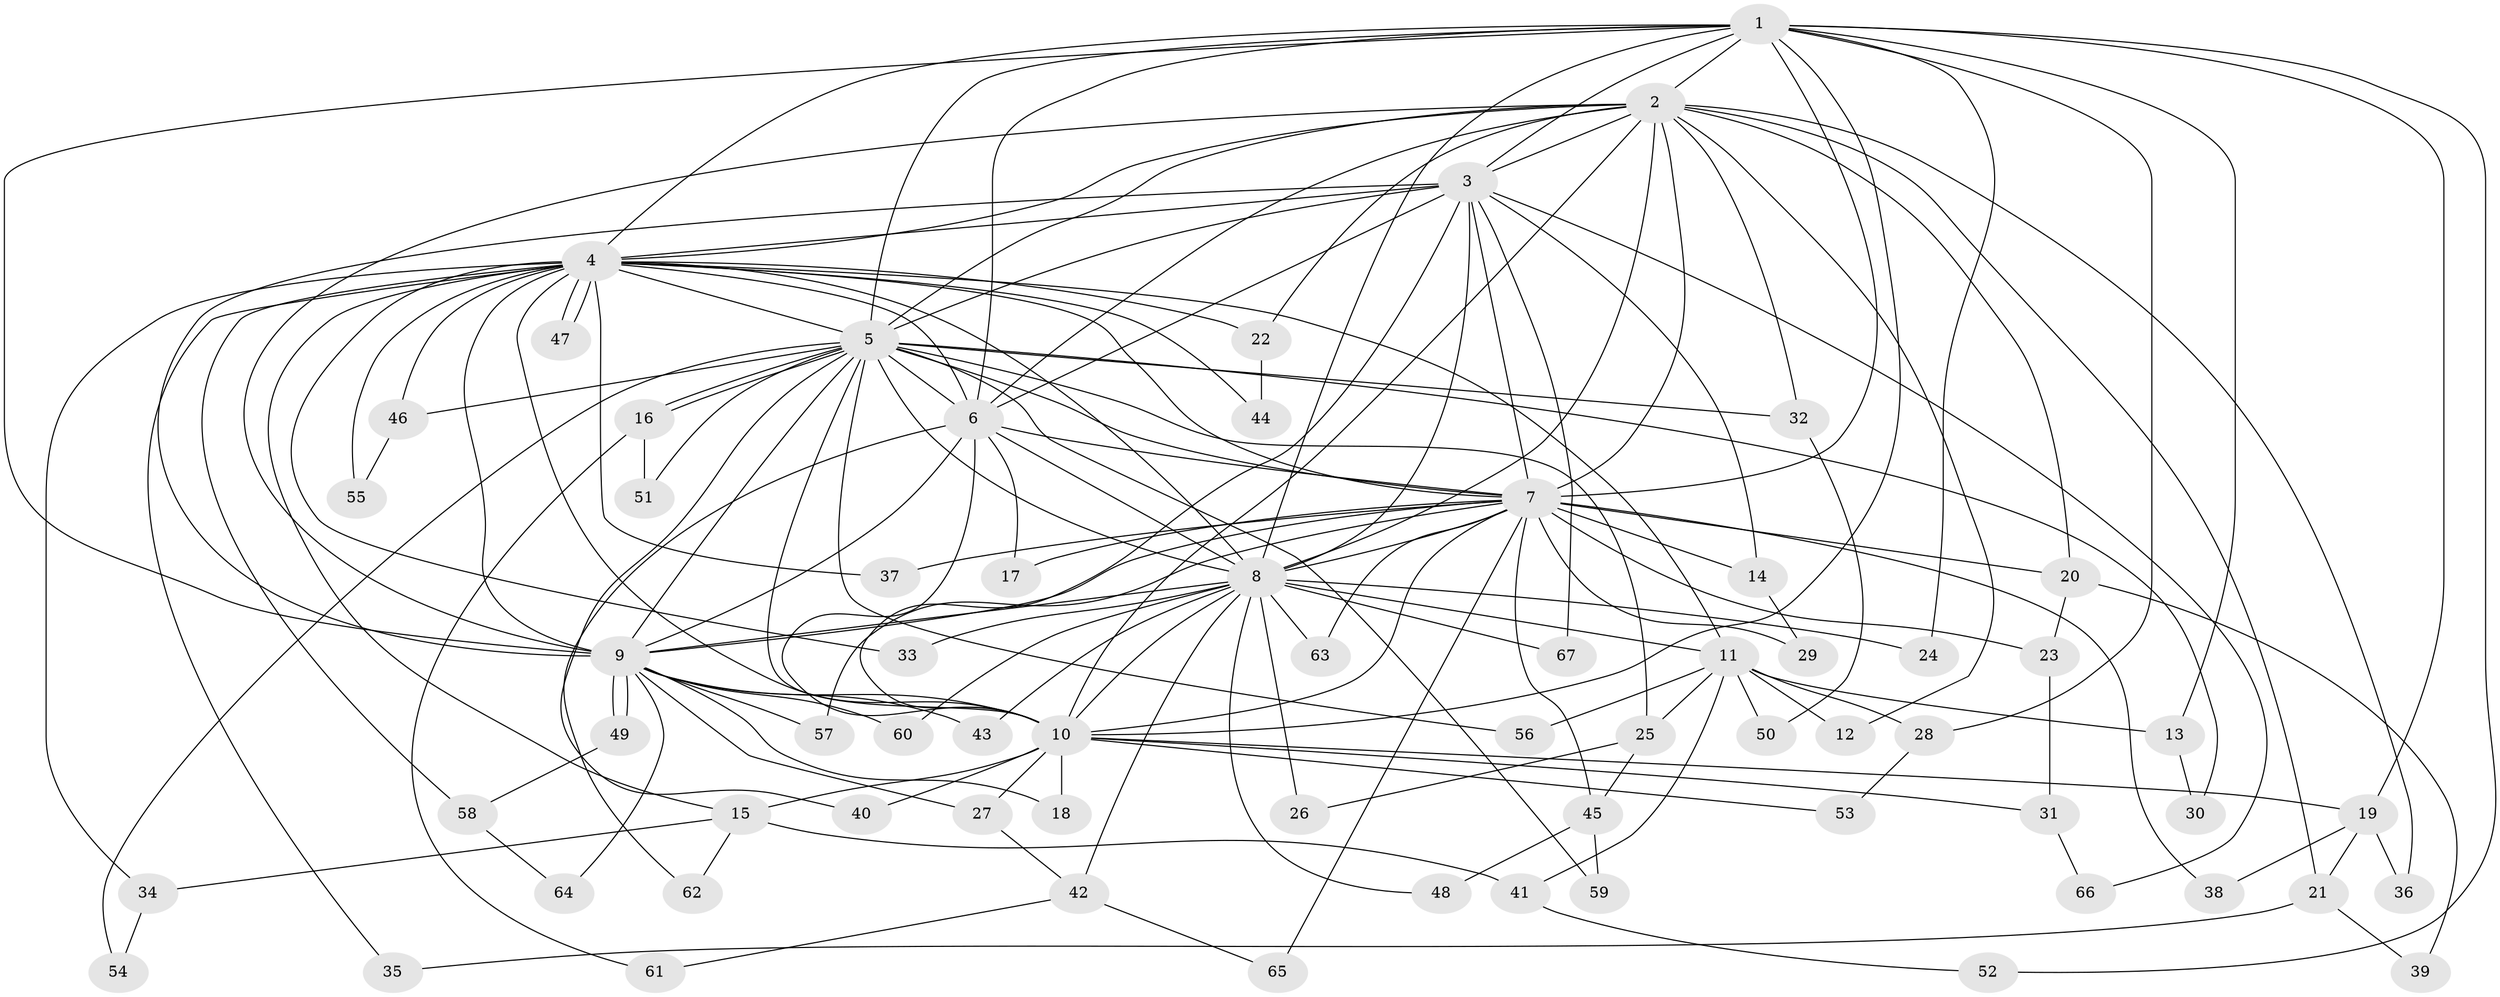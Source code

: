 // coarse degree distribution, {12: 0.021739130434782608, 13: 0.021739130434782608, 9: 0.043478260869565216, 19: 0.043478260869565216, 25: 0.021739130434782608, 8: 0.021739130434782608, 16: 0.021739130434782608, 2: 0.4782608695652174, 3: 0.2391304347826087, 1: 0.021739130434782608, 4: 0.06521739130434782}
// Generated by graph-tools (version 1.1) at 2025/51/02/27/25 19:51:42]
// undirected, 67 vertices, 159 edges
graph export_dot {
graph [start="1"]
  node [color=gray90,style=filled];
  1;
  2;
  3;
  4;
  5;
  6;
  7;
  8;
  9;
  10;
  11;
  12;
  13;
  14;
  15;
  16;
  17;
  18;
  19;
  20;
  21;
  22;
  23;
  24;
  25;
  26;
  27;
  28;
  29;
  30;
  31;
  32;
  33;
  34;
  35;
  36;
  37;
  38;
  39;
  40;
  41;
  42;
  43;
  44;
  45;
  46;
  47;
  48;
  49;
  50;
  51;
  52;
  53;
  54;
  55;
  56;
  57;
  58;
  59;
  60;
  61;
  62;
  63;
  64;
  65;
  66;
  67;
  1 -- 2;
  1 -- 3;
  1 -- 4;
  1 -- 5;
  1 -- 6;
  1 -- 7;
  1 -- 8;
  1 -- 9;
  1 -- 10;
  1 -- 13;
  1 -- 19;
  1 -- 24;
  1 -- 28;
  1 -- 52;
  2 -- 3;
  2 -- 4;
  2 -- 5;
  2 -- 6;
  2 -- 7;
  2 -- 8;
  2 -- 9;
  2 -- 10;
  2 -- 12;
  2 -- 20;
  2 -- 21;
  2 -- 22;
  2 -- 32;
  2 -- 36;
  3 -- 4;
  3 -- 5;
  3 -- 6;
  3 -- 7;
  3 -- 8;
  3 -- 9;
  3 -- 10;
  3 -- 14;
  3 -- 66;
  3 -- 67;
  4 -- 5;
  4 -- 6;
  4 -- 7;
  4 -- 8;
  4 -- 9;
  4 -- 10;
  4 -- 11;
  4 -- 15;
  4 -- 22;
  4 -- 33;
  4 -- 34;
  4 -- 35;
  4 -- 37;
  4 -- 44;
  4 -- 46;
  4 -- 47;
  4 -- 47;
  4 -- 55;
  4 -- 58;
  5 -- 6;
  5 -- 7;
  5 -- 8;
  5 -- 9;
  5 -- 10;
  5 -- 16;
  5 -- 16;
  5 -- 25;
  5 -- 30;
  5 -- 32;
  5 -- 40;
  5 -- 46;
  5 -- 51;
  5 -- 54;
  5 -- 56;
  5 -- 59;
  6 -- 7;
  6 -- 8;
  6 -- 9;
  6 -- 10;
  6 -- 17;
  6 -- 62;
  7 -- 8;
  7 -- 9;
  7 -- 10;
  7 -- 14;
  7 -- 17;
  7 -- 20;
  7 -- 23;
  7 -- 29;
  7 -- 37;
  7 -- 38;
  7 -- 45;
  7 -- 57;
  7 -- 63;
  7 -- 65;
  8 -- 9;
  8 -- 10;
  8 -- 11;
  8 -- 24;
  8 -- 26;
  8 -- 33;
  8 -- 42;
  8 -- 43;
  8 -- 48;
  8 -- 60;
  8 -- 63;
  8 -- 67;
  9 -- 10;
  9 -- 18;
  9 -- 27;
  9 -- 43;
  9 -- 49;
  9 -- 49;
  9 -- 57;
  9 -- 60;
  9 -- 64;
  10 -- 15;
  10 -- 18;
  10 -- 19;
  10 -- 27;
  10 -- 31;
  10 -- 40;
  10 -- 53;
  11 -- 12;
  11 -- 13;
  11 -- 25;
  11 -- 28;
  11 -- 41;
  11 -- 50;
  11 -- 56;
  13 -- 30;
  14 -- 29;
  15 -- 34;
  15 -- 41;
  15 -- 62;
  16 -- 51;
  16 -- 61;
  19 -- 21;
  19 -- 36;
  19 -- 38;
  20 -- 23;
  20 -- 39;
  21 -- 35;
  21 -- 39;
  22 -- 44;
  23 -- 31;
  25 -- 26;
  25 -- 45;
  27 -- 42;
  28 -- 53;
  31 -- 66;
  32 -- 50;
  34 -- 54;
  41 -- 52;
  42 -- 61;
  42 -- 65;
  45 -- 48;
  45 -- 59;
  46 -- 55;
  49 -- 58;
  58 -- 64;
}
